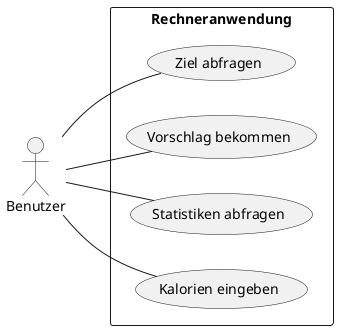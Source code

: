 @startuml

left to right direction

actor "Benutzer" as user

rectangle Rechneranwendung {
    usecase "Ziel abfragen" as ziel
    usecase "Vorschlag bekommen" as vorschlag
    usecase "Statistiken abfragen" as stats
    usecase "Kalorien eingeben" as eingeben

    user -- ziel
    user -- vorschlag
    user -- stats
    user -- eingeben
}

@enduml